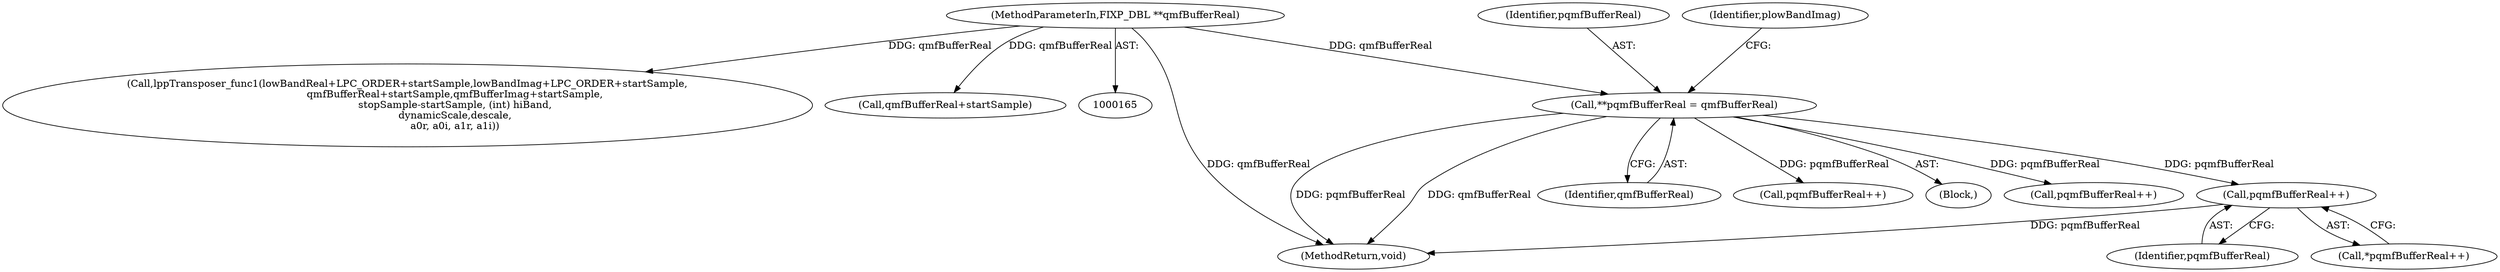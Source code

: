 digraph "0_Android_8e3be529372892e20ccf196809bc73276c822189@pointer" {
"1000524" [label="(Call,pqmfBufferReal++)"];
"1000435" [label="(Call,**pqmfBufferReal = qmfBufferReal)"];
"1000168" [label="(MethodParameterIn,FIXP_DBL **qmfBufferReal)"];
"1002020" [label="(MethodReturn,void)"];
"1000436" [label="(Identifier,pqmfBufferReal)"];
"1000523" [label="(Call,*pqmfBufferReal++)"];
"1001818" [label="(Call,lppTransposer_func1(lowBandReal+LPC_ORDER+startSample,lowBandImag+LPC_ORDER+startSample,\n                              qmfBufferReal+startSample,qmfBufferImag+startSample,\n                              stopSample-startSample, (int) hiBand,\n                              dynamicScale,descale,\n                              a0r, a0i, a1r, a1i))"];
"1000441" [label="(Identifier,plowBandImag)"];
"1000437" [label="(Identifier,qmfBufferReal)"];
"1001829" [label="(Call,qmfBufferReal+startSample)"];
"1000570" [label="(Call,pqmfBufferReal++)"];
"1000428" [label="(Block,)"];
"1000435" [label="(Call,**pqmfBufferReal = qmfBufferReal)"];
"1000524" [label="(Call,pqmfBufferReal++)"];
"1000525" [label="(Identifier,pqmfBufferReal)"];
"1000168" [label="(MethodParameterIn,FIXP_DBL **qmfBufferReal)"];
"1000595" [label="(Call,pqmfBufferReal++)"];
"1000524" -> "1000523"  [label="AST: "];
"1000524" -> "1000525"  [label="CFG: "];
"1000525" -> "1000524"  [label="AST: "];
"1000523" -> "1000524"  [label="CFG: "];
"1000524" -> "1002020"  [label="DDG: pqmfBufferReal"];
"1000435" -> "1000524"  [label="DDG: pqmfBufferReal"];
"1000435" -> "1000428"  [label="AST: "];
"1000435" -> "1000437"  [label="CFG: "];
"1000436" -> "1000435"  [label="AST: "];
"1000437" -> "1000435"  [label="AST: "];
"1000441" -> "1000435"  [label="CFG: "];
"1000435" -> "1002020"  [label="DDG: pqmfBufferReal"];
"1000435" -> "1002020"  [label="DDG: qmfBufferReal"];
"1000168" -> "1000435"  [label="DDG: qmfBufferReal"];
"1000435" -> "1000570"  [label="DDG: pqmfBufferReal"];
"1000435" -> "1000595"  [label="DDG: pqmfBufferReal"];
"1000168" -> "1000165"  [label="AST: "];
"1000168" -> "1002020"  [label="DDG: qmfBufferReal"];
"1000168" -> "1001818"  [label="DDG: qmfBufferReal"];
"1000168" -> "1001829"  [label="DDG: qmfBufferReal"];
}
